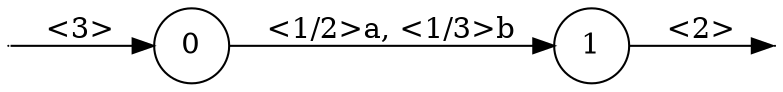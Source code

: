 digraph
{
  vcsn_context = "lal_char(abc)_q"
  rankdir = LR
  {
    node [shape = point, width = 0]
    I0
    F1
  }
  {
    node [shape = circle]
    0
    1
  }
  I0 -> 0 [label = "<3>"]
  0 -> 1 [label = "<1/2>a, <1/3>b"]
  1 -> F1 [label = "<2>"]
}